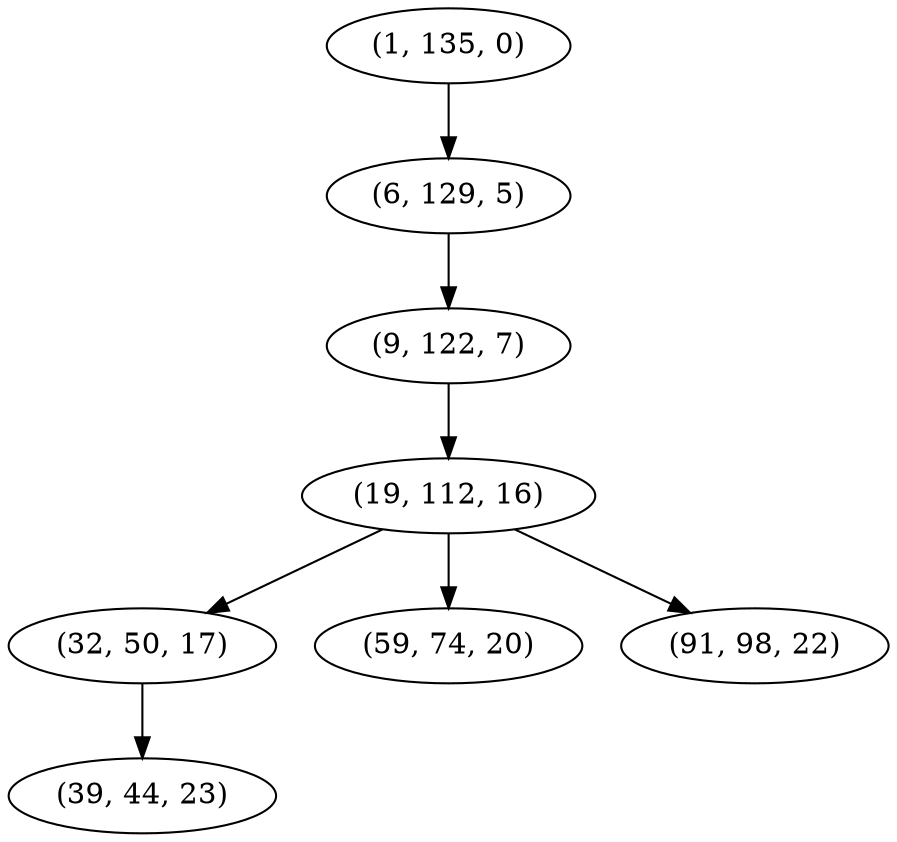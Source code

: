 digraph tree {
    "(1, 135, 0)";
    "(6, 129, 5)";
    "(9, 122, 7)";
    "(19, 112, 16)";
    "(32, 50, 17)";
    "(39, 44, 23)";
    "(59, 74, 20)";
    "(91, 98, 22)";
    "(1, 135, 0)" -> "(6, 129, 5)";
    "(6, 129, 5)" -> "(9, 122, 7)";
    "(9, 122, 7)" -> "(19, 112, 16)";
    "(19, 112, 16)" -> "(32, 50, 17)";
    "(19, 112, 16)" -> "(59, 74, 20)";
    "(19, 112, 16)" -> "(91, 98, 22)";
    "(32, 50, 17)" -> "(39, 44, 23)";
}
